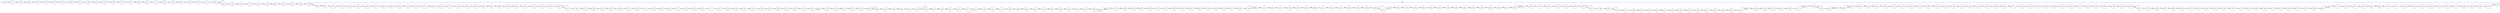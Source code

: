 digraph
{
  vcsn_context = "lat<letterset<char_letters(abc)>, letterset<char_letters(abc)>>, b"
  rankdir = LR
  edge [arrowhead = vee, arrowsize = .6]
  {
    node [shape = point, width = 0]
    I0
    I1
    I2
    I3
    I4
    I5
    I6
    I7
    I8
    I9
    I10
    I11
    I12
    F40
    F62
    F68
    F109
    F185
    F221
    F229
    F256
    F263
  }
  {
    node [shape = circle, style = rounded, width = 0.5]
    0
    1
    2
    3
    4
    5
    6
    7
    8
    9
    10
    11
    12
    13
    14
    15
    16
    17
    18
    19
    20
    21
    22
    23
    24
    25
    26
    27
    28
    29
    30
    31
    32
    33
    34
    35
    36
    37
    38
    39
    40
    41
    42
    43
    44
    45
    46
    47
    48
    49
    50
    51
    52
    53
    54
    55
    56
    57
    58
    59
    60
    61
    62
    63
    64
    65
    66
    67
    68
    69
    70
    71
    72
    73
    74
    75
    76
    77
    78
    79
    80
    81
    82
    83
    84
    85
    86
    87
    88
    89
    90
    91
    92
    93
    94
    95
    96
    97
    98
    99
    100
    101
    102
    103
    104
    105
    106
    107
    108
    109
    110
    111
    112
    113
    114
    115
    116
    117
    118
    119
    120
    121
    122
    123
    124
    125
    126
    127
    128
    129
    130
    131
    132
    133
    134
    135
    136
    137
    138
    139
    140
    141
    142
    143
    144
    145
    146
    147
    148
    149
    150
    151
    152
    153
    154
    155
    156
    157
    158
    159
    160
    161
    162
    163
    164
    165
    166
    167
    168
    169
    170
    171
    172
    173
    174
    175
    176
    177
    178
    179
    180
    181
    182
    183
    184
    185
    186
    187
    188
    189
    190
    191
    192
    193
    194
    195
    196
    197
    198
    199
    200
    201
    202
    203
    204
    205
    206
    207
    208
    209
    210
    211
    212
    213
    214
    215
    216
    217
    218
    219
    220
    221
    222
    223
    224
    225
    226
    227
    228
    229
    230
    231
    232
    233
    234
    235
    236
    237
    238
    239
    240
    241
    242
    243
    244
    245
    246
    247
    248
    249
    250
    251
    252
    253
    254
    255
    256
    257
    258
    259
    260
    261
    262
    263
    264
    265
    266
    267
    268
    269
    270
    271
    272
    273
    274
    275
    276
    277
    278
    279
    280
    281
    282
    283
    284
    285
    286
    287
    288
    289
    290
    291
    292
    293
    294
    295
    296
    297
    298
    299
  }
  I0 -> 0
  I1 -> 1
  I2 -> 2
  I3 -> 3
  I4 -> 4
  I5 -> 5
  I6 -> 6
  I7 -> 7
  I8 -> 8
  I9 -> 9
  I10 -> 10
  I11 -> 11
  I12 -> 12
  0 -> 147 [label = "c|b"]
  1 -> 84 [label = "a|a"]
  2 -> 113 [label = "b|c"]
  3 -> 111 [label = "b|a"]
  4 -> 107 [label = "b|a"]
  5 -> 97 [label = "b|a"]
  6 -> 2 [label = "c|b"]
  7 -> 62 [label = "b|c"]
  8 -> 295 [label = "b|b"]
  9 -> 116 [label = "a|c"]
  10 -> 176 [label = "a|b"]
  11 -> 241 [label = "b|b"]
  12 -> 202 [label = "c|b"]
  13 -> 244 [label = "a|b"]
  14 -> 163 [label = "b|a"]
  15 -> 71 [label = "c|c"]
  16 -> 55 [label = "a|a"]
  17 -> 13 [label = "a|b"]
  18 -> 80 [label = "a|b"]
  19 -> 208 [label = "a|c"]
  20 -> 255 [label = "b|a"]
  21 -> 51 [label = "a|b"]
  22 -> 173 [label = "b|c"]
  23 -> 233 [label = "a|b"]
  24 -> 296 [label = "b|c"]
  25 -> 210 [label = "a|c"]
  26 -> 44 [label = "a|c"]
  27 -> 114 [label = "b|c"]
  28 -> 6 [label = "c|b"]
  29 -> 230 [label = "a|b"]
  30 -> 33 [label = "a|c"]
  31 -> 297 [label = "b|a"]
  32 -> 275 [label = "a|c"]
  33 -> 106 [label = "a|c"]
  34 -> 240 [label = "b|a"]
  35 -> 209 [label = "b|c"]
  36 -> 160 [label = "a|a"]
  37 -> 50 [label = "c|a"]
  38 -> 102 [label = "a|b"]
  39 -> 53 [label = "b|a"]
  40 -> F40
  40 -> 121 [label = "b|a"]
  41 -> 177 [label = "b|a"]
  42 -> 1 [label = "a|b"]
  43 -> 85 [label = "c|b"]
  44 -> 37 [label = "b|a"]
  45 -> 229 [label = "a|c"]
  46 -> 211 [label = "c|c"]
  47 -> 38 [label = "b|b"]
  48 -> 252 [label = "c|a"]
  49 -> 288 [label = "b|b"]
  50 -> 216 [label = "a|c"]
  51 -> 64 [label = "c|c"]
  52 -> 69 [label = "b|b"]
  53 -> 26 [label = "a|c"]
  54 -> 268 [label = "a|b"]
  55 -> 238 [label = "a|b"]
  56 -> 274 [label = "c|b"]
  57 -> 191 [label = "b|a"]
  58 -> 63 [label = "c|c"]
  59 -> 61 [label = "b|b"]
  60 -> 16 [label = "a|b"]
  61 -> 223 [label = "c|a"]
  62 -> F62
  62 -> 72 [label = "a|b"]
  63 -> 142 [label = "c|b"]
  64 -> 299 [label = "a|a"]
  65 -> 96 [label = "c|a"]
  66 -> 194 [label = "b|a"]
  67 -> 294 [label = "a|b"]
  68 -> F68
  68 -> 66 [label = "b|c"]
  69 -> 145 [label = "c|a"]
  70 -> 207 [label = "c|b"]
  71 -> 196 [label = "a|b"]
  72 -> 42 [label = "a|c"]
  73 -> 101 [label = "c|a"]
  74 -> 234 [label = "a|a"]
  75 -> 204 [label = "a|c"]
  76 -> 290 [label = "a|a"]
  77 -> 43 [label = "b|c"]
  78 -> 171 [label = "c|b"]
  79 -> 184 [label = "b|c"]
  80 -> 45 [label = "c|b"]
  81 -> 150 [label = "c|b"]
  82 -> 52 [label = "a|b"]
  83 -> 239 [label = "a|b"]
  84 -> 12 [label = "c|b"]
  85 -> 264 [label = "c|b"]
  86 -> 23 [label = "a|b"]
  87 -> 149 [label = "c|a"]
  88 -> 9 [label = "c|c"]
  89 -> 140 [label = "b|b"]
  90 -> 161 [label = "c|c"]
  91 -> 41 [label = "a|a"]
  92 -> 99 [label = "b|b"]
  93 -> 280 [label = "b|b"]
  94 -> 4 [label = "c|a"]
  95 -> 292 [label = "b|a"]
  96 -> 199 [label = "a|a"]
  97 -> 175 [label = "b|a"]
  98 -> 144 [label = "b|a"]
  99 -> 273 [label = "b|a"]
  100 -> 141 [label = "c|b"]
  101 -> 271 [label = "a|b"]
  102 -> 247 [label = "c|a"]
  103 -> 174 [label = "c|b"]
  104 -> 258 [label = "a|a"]
  105 -> 36 [label = "b|b"]
  106 -> 31 [label = "b|b"]
  107 -> 156 [label = "a|a"]
  108 -> 224 [label = "b|c"]
  109 -> F109
  109 -> 157 [label = "c|c"]
  110 -> 134 [label = "b|a"]
  111 -> 22 [label = "a|a"]
  112 -> 20 [label = "b|c"]
  113 -> 180 [label = "a|a"]
  114 -> 108 [label = "c|c"]
  115 -> 220 [label = "a|b"]
  116 -> 126 [label = "a|b"]
  117 -> 263 [label = "c|c"]
  118 -> 98 [label = "b|b"]
  119 -> 146 [label = "a|c"]
  120 -> 262 [label = "a|b"]
  121 -> 5 [label = "b|c"]
  122 -> 213 [label = "a|b"]
  123 -> 266 [label = "b|b"]
  124 -> 8 [label = "c|a"]
  125 -> 162 [label = "b|a"]
  126 -> 57 [label = "a|b"]
  127 -> 243 [label = "c|c"]
  128 -> 222 [label = "a|a"]
  129 -> 284 [label = "a|c"]
  130 -> 182 [label = "a|b"]
  131 -> 188 [label = "c|a"]
  132 -> 125 [label = "c|a"]
  133 -> 282 [label = "a|c"]
  134 -> 46 [label = "b|b"]
  135 -> 185 [label = "c|c"]
  136 -> 49 [label = "a|c"]
  137 -> 25 [label = "a|c"]
  138 -> 256 [label = "c|c"]
  139 -> 24 [label = "c|c"]
  140 -> 60 [label = "c|a"]
  141 -> 249 [label = "b|b"]
  142 -> 118 [label = "b|a"]
  143 -> 190 [label = "b|a"]
  144 -> 236 [label = "a|b"]
  145 -> 198 [label = "a|b"]
  146 -> 168 [label = "b|b"]
  147 -> 195 [label = "b|c"]
  148 -> 137 [label = "c|a"]
  149 -> 272 [label = "a|a"]
  150 -> 214 [label = "b|c"]
  151 -> 7 [label = "b|b"]
  152 -> 226 [label = "a|c"]
  153 -> 259 [label = "c|b"]
  154 -> 47 [label = "b|b"]
  155 -> 58 [label = "c|a"]
  156 -> 187 [label = "b|c"]
  157 -> 293 [label = "a|c"]
  158 -> 77 [label = "c|a"]
  159 -> 34 [label = "a|a"]
  160 -> 59 [label = "b|c"]
  161 -> 179 [label = "a|a"]
  162 -> 93 [label = "b|c"]
  163 -> 78 [label = "a|a"]
  164 -> 181 [label = "b|b"]
  165 -> 30 [label = "c|c"]
  166 -> 269 [label = "c|c"]
  167 -> 287 [label = "c|b"]
  168 -> 79 [label = "c|c"]
  169 -> 283 [label = "b|c"]
  170 -> 56 [label = "b|a"]
  171 -> 153 [label = "c|c"]
  172 -> 54 [label = "a|b"]
  173 -> 253 [label = "c|a"]
  174 -> 67 [label = "b|c"]
  175 -> 155 [label = "b|c"]
  176 -> 167 [label = "b|c"]
  177 -> 14 [label = "b|c"]
  178 -> 205 [label = "a|c"]
  179 -> 200 [label = "c|c"]
  180 -> 192 [label = "b|b"]
  181 -> 197 [label = "a|b"]
  182 -> 260 [label = "c|a"]
  183 -> 89 [label = "b|b"]
  184 -> 159 [label = "a|b"]
  185 -> F185
  185 -> 217 [label = "a|c"]
  186 -> 277 [label = "b|c"]
  187 -> 219 [label = "c|a"]
  188 -> 75 [label = "b|c"]
  189 -> 267 [label = "b|c"]
  190 -> 95 [label = "a|b"]
  191 -> 228 [label = "c|b"]
  192 -> 29 [label = "b|b"]
  193 -> 165 [label = "b|a"]
  194 -> 18 [label = "b|b"]
  195 -> 81 [label = "b|c"]
  196 -> 261 [label = "b|c"]
  197 -> 21 [label = "a|c"]
  198 -> 130 [label = "b|c"]
  199 -> 115 [label = "c|a"]
  200 -> 83 [label = "c|a"]
  201 -> 242 [label = "a|c"]
  202 -> 32 [label = "a|b"]
  203 -> 86 [label = "b|c"]
  204 -> 91 [label = "a|a"]
  205 -> 250 [label = "c|a"]
  206 -> 19 [label = "a|b"]
  207 -> 39 [label = "c|c"]
  208 -> 225 [label = "b|c"]
  209 -> 94 [label = "c|a"]
  210 -> 164 [label = "c|b"]
  211 -> 251 [label = "b|c"]
  212 -> 172 [label = "a|a"]
  213 -> 136 [label = "c|c"]
  214 -> 27 [label = "a|b"]
  215 -> 170 [label = "c|b"]
  216 -> 218 [label = "b|b"]
  217 -> 100 [label = "a|a"]
  218 -> 189 [label = "a|c"]
  219 -> 92 [label = "b|c"]
  220 -> 160 [label = "c|a"]
  221 -> F221
  221 -> 70 [label = "a|c"]
  222 -> 298 [label = "b|c"]
  223 -> 278 [label = "b|b"]
  224 -> 206 [label = "c|c"]
  225 -> 215 [label = "c|b"]
  226 -> 158 [label = "b|c"]
  227 -> 248 [label = "a|a"]
  228 -> 68 [label = "c|a"]
  229 -> F229
  229 -> 154 [label = "c|a"]
  230 -> 15 [label = "a|c"]
  231 -> 48 [label = "a|b"]
  232 -> 285 [label = "a|a"]
  233 -> 10 [label = "a|a"]
  234 -> 28 [label = "b|a"]
  235 -> 112 [label = "b|a"]
  236 -> 291 [label = "b|b"]
  237 -> 11 [label = "c|b"]
  238 -> 246 [label = "c|a"]
  239 -> 133 [label = "c|b"]
  240 -> 178 [label = "b|c"]
  241 -> 122 [label = "a|c"]
  242 -> 186 [label = "a|b"]
  243 -> 276 [label = "c|c"]
  244 -> 279 [label = "b|a"]
  245 -> 74 [label = "c|a"]
  246 -> 3 [label = "c|b"]
  247 -> 237 [label = "b|a"]
  248 -> 166 [label = "a|a"]
  249 -> 128 [label = "a|a"]
  250 -> 152 [label = "b|a"]
  251 -> 270 [label = "b|c"]
  252 -> 227 [label = "c|a"]
  253 -> 110 [label = "a|b"]
  254 -> 88 [label = "b|c"]
  255 -> 169 [label = "c|a"]
  256 -> F256
  256 -> 132 [label = "b|a"]
  257 -> 123 [label = "c|c"]
  258 -> 286 [label = "a|b"]
  259 -> 90 [label = "b|c"]
  260 -> 135 [label = "c|c"]
  261 -> 183 [label = "c|a"]
  262 -> 281 [label = "c|c"]
  263 -> F263
  263 -> 201 [label = "a|b"]
  264 -> 235 [label = "c|a"]
  265 -> 109 [label = "b|a"]
  266 -> 129 [label = "c|b"]
  267 -> 139 [label = "c|a"]
  268 -> 245 [label = "c|b"]
  269 -> 82 [label = "a|c"]
  270 -> 104 [label = "a|b"]
  271 -> 65 [label = "b|c"]
  272 -> 117 [label = "a|c"]
  273 -> 257 [label = "c|c"]
  274 -> 127 [label = "c|b"]
  275 -> 289 [label = "b|a"]
  276 -> 87 [label = "b|a"]
  277 -> 143 [label = "a|b"]
  278 -> 76 [label = "a|a"]
  279 -> 35 [label = "c|a"]
  280 -> 148 [label = "b|b"]
  281 -> 119 [label = "c|b"]
  282 -> 254 [label = "b|c"]
  283 -> 138 [label = "a|b"]
  284 -> 73 [label = "b|c"]
  285 -> 265 [label = "a|b"]
  286 -> 40 [label = "b|c"]
  287 -> 232 [label = "a|c"]
  288 -> 212 [label = "a|b"]
  289 -> 120 [label = "a|a"]
  290 -> 193 [label = "a|a"]
  291 -> 203 [label = "b|a"]
  292 -> 105 [label = "b|c"]
  293 -> 221 [label = "a|a"]
  294 -> 151 [label = "c|a"]
  295 -> 103 [label = "b|b"]
  296 -> 124 [label = "c|a"]
  297 -> 231 [label = "a|c"]
  298 -> 131 [label = "c|c"]
  299 -> 17 [label = "a|c"]
}

